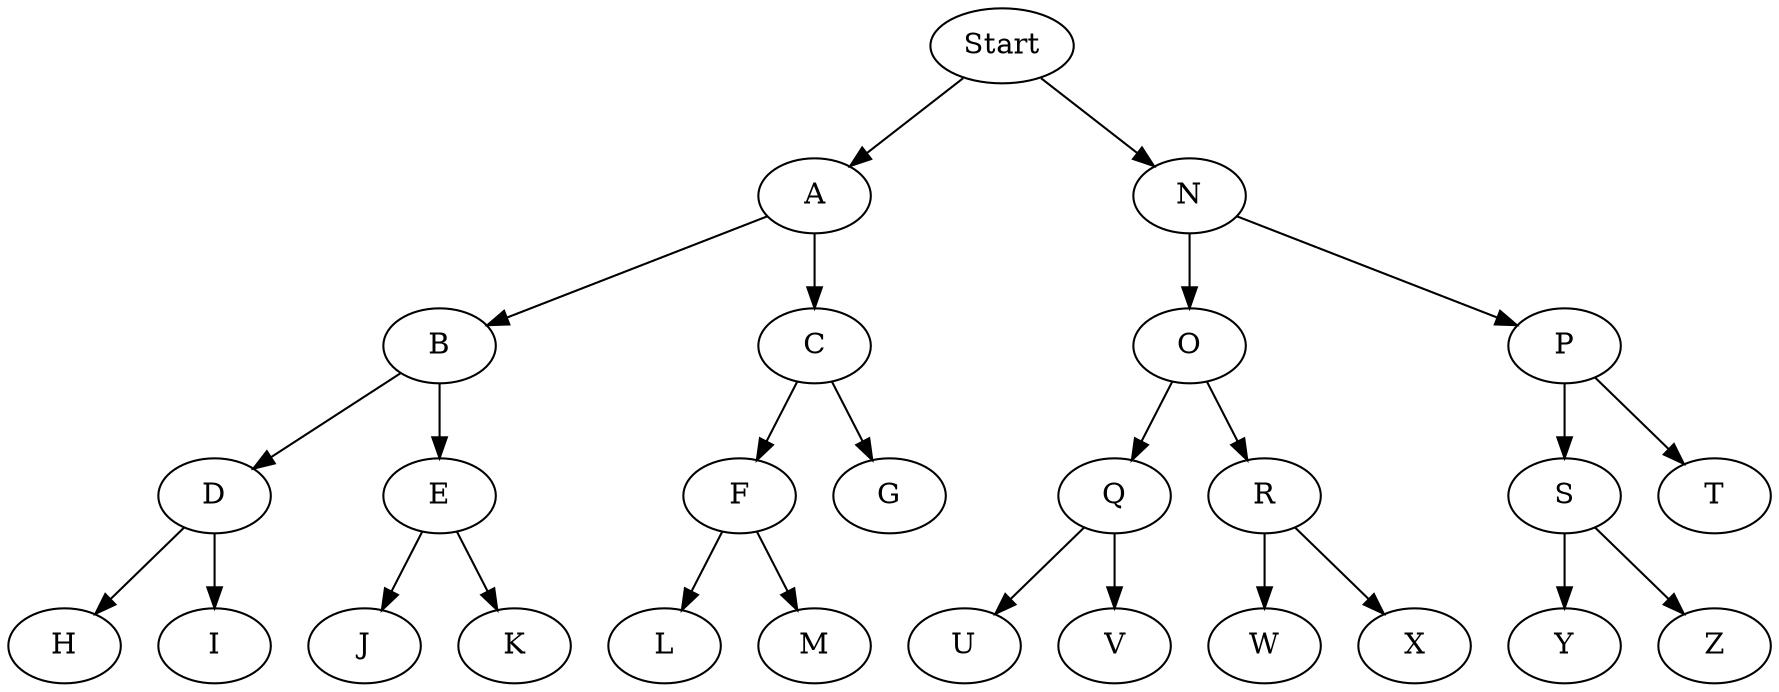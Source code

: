 digraph graphname
{
        "Start"

	"Start" -> "A"

	"Start" -> "N"

	"A" -> "B"
	"A" -> "C"
	"B" -> "D"
	"B" -> "E"
	"C" -> "F"
	"C" -> "G"
	"D" -> "H"
	"D" -> "I"
	"E" -> "J"
	"E" -> "K"
	"F" -> "L"
	"F" -> "M"
	#"G" -> ""
	#"G" -> ""

	"N" -> "O"
	"N" -> "P"
	"O" -> "Q"
	"O" -> "R"
	"P" -> "S"
	"P" -> "T"
	"Q" -> "U"
	"Q" -> "V"
	"R" -> "W"
	"R" -> "X"
	"S" -> "Y"
	"S" -> "Z"
	#"T" -> ""
	#"T" -> ""
}


